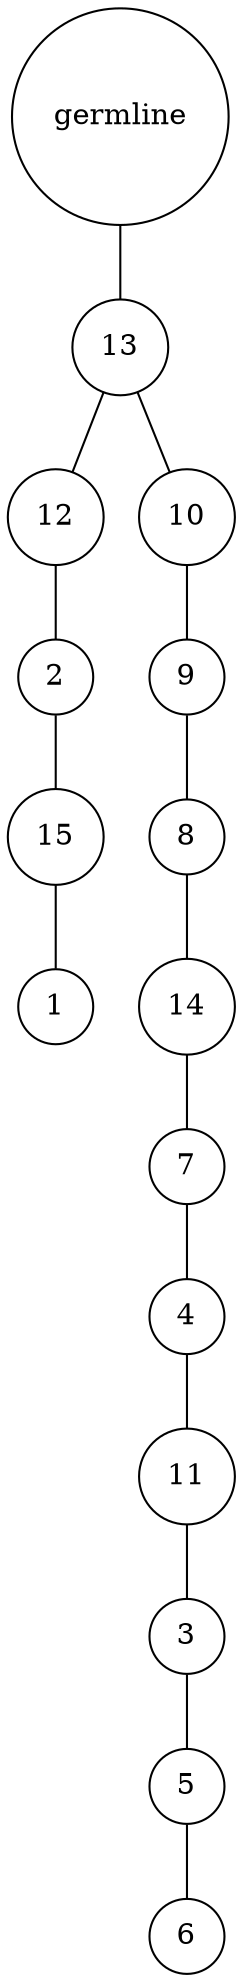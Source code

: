 graph {
	rankdir=UD;
	splines=line;
	node [shape=circle]
	"0x7f6aac8edf10" [label="germline"];
	"0x7f6aac8edf40" [label="13"];
	"0x7f6aac8edf10" -- "0x7f6aac8edf40" ;
	"0x7f6aac8edf70" [label="12"];
	"0x7f6aac8edf40" -- "0x7f6aac8edf70" ;
	"0x7f6aac8edfa0" [label="2"];
	"0x7f6aac8edf70" -- "0x7f6aac8edfa0" ;
	"0x7f6aac8edfd0" [label="15"];
	"0x7f6aac8edfa0" -- "0x7f6aac8edfd0" ;
	"0x7f6ad74f0040" [label="1"];
	"0x7f6aac8edfd0" -- "0x7f6ad74f0040" ;
	"0x7f6ad74f0070" [label="10"];
	"0x7f6aac8edf40" -- "0x7f6ad74f0070" ;
	"0x7f6ad74f00a0" [label="9"];
	"0x7f6ad74f0070" -- "0x7f6ad74f00a0" ;
	"0x7f6ad74f00d0" [label="8"];
	"0x7f6ad74f00a0" -- "0x7f6ad74f00d0" ;
	"0x7f6ad74f0100" [label="14"];
	"0x7f6ad74f00d0" -- "0x7f6ad74f0100" ;
	"0x7f6ad74f0130" [label="7"];
	"0x7f6ad74f0100" -- "0x7f6ad74f0130" ;
	"0x7f6ad74f0160" [label="4"];
	"0x7f6ad74f0130" -- "0x7f6ad74f0160" ;
	"0x7f6ad74f0190" [label="11"];
	"0x7f6ad74f0160" -- "0x7f6ad74f0190" ;
	"0x7f6ad74f01c0" [label="3"];
	"0x7f6ad74f0190" -- "0x7f6ad74f01c0" ;
	"0x7f6ad74f01f0" [label="5"];
	"0x7f6ad74f01c0" -- "0x7f6ad74f01f0" ;
	"0x7f6ad74f0220" [label="6"];
	"0x7f6ad74f01f0" -- "0x7f6ad74f0220" ;
}
